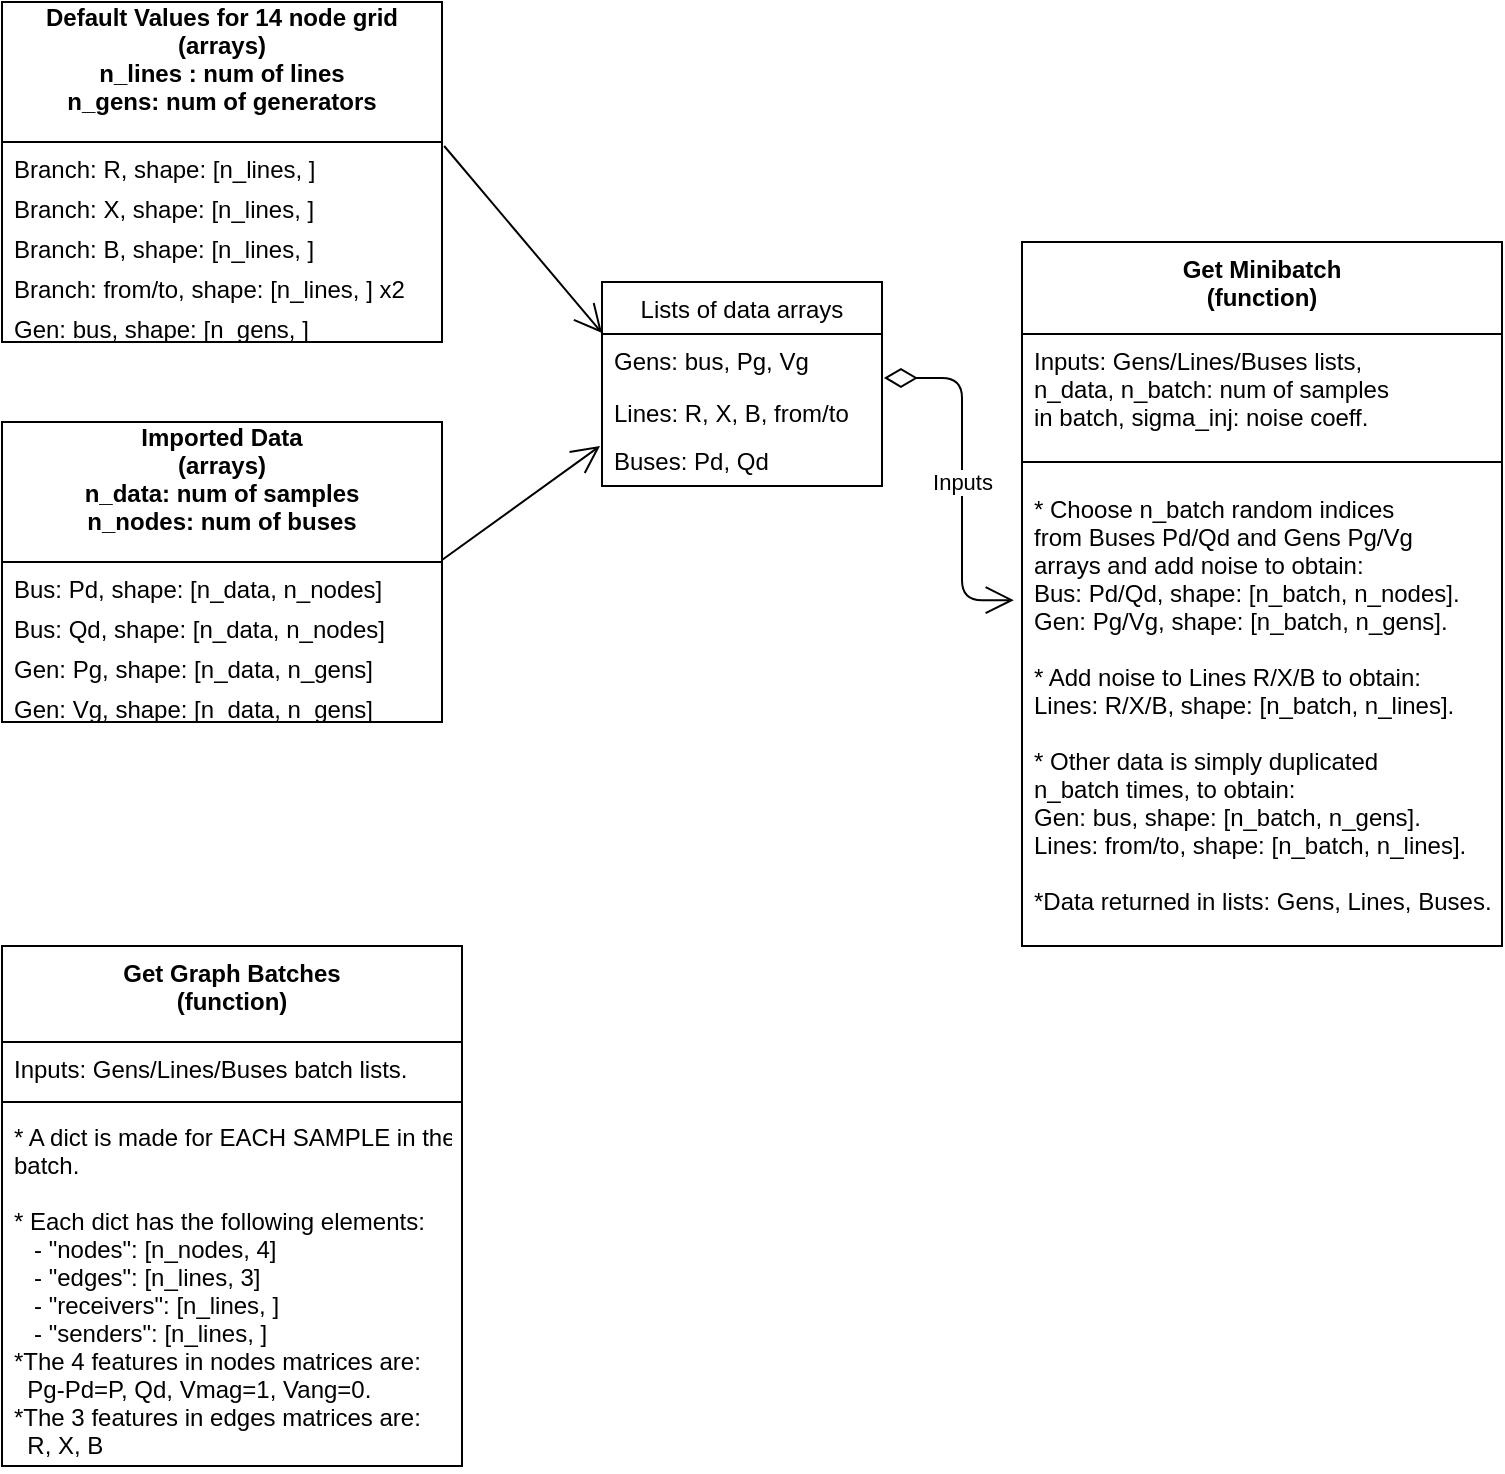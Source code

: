 <mxfile version="14.0.1" type="github">
  <diagram id="NX9X9Dx4tGmhcnGqsxjO" name="Page-1">
    <mxGraphModel dx="1221" dy="724" grid="1" gridSize="10" guides="1" tooltips="1" connect="1" arrows="1" fold="1" page="1" pageScale="1" pageWidth="850" pageHeight="1100" math="0" shadow="0">
      <root>
        <mxCell id="0" />
        <mxCell id="1" parent="0" />
        <mxCell id="xKvRT-cBqtyTfY7rPIqp-8" value="Imported Data&#xa;(arrays)&#xa;n_data: num of samples&#xa;n_nodes: num of buses&#xa;" style="swimlane;fontStyle=1;childLayout=stackLayout;horizontal=1;startSize=70;fillColor=none;horizontalStack=0;resizeParent=1;resizeParentMax=0;resizeLast=0;collapsible=1;marginBottom=0;" vertex="1" parent="1">
          <mxGeometry x="20" y="230" width="220" height="150" as="geometry" />
        </mxCell>
        <mxCell id="xKvRT-cBqtyTfY7rPIqp-9" value="Bus: Pd, shape:  [n_data, n_nodes]" style="text;strokeColor=none;fillColor=none;align=left;verticalAlign=top;spacingLeft=4;spacingRight=4;overflow=hidden;rotatable=0;points=[[0,0.5],[1,0.5]];portConstraint=eastwest;" vertex="1" parent="xKvRT-cBqtyTfY7rPIqp-8">
          <mxGeometry y="70" width="220" height="20" as="geometry" />
        </mxCell>
        <mxCell id="xKvRT-cBqtyTfY7rPIqp-10" value="Bus: Qd, shape:  [n_data, n_nodes]" style="text;strokeColor=none;fillColor=none;align=left;verticalAlign=top;spacingLeft=4;spacingRight=4;overflow=hidden;rotatable=0;points=[[0,0.5],[1,0.5]];portConstraint=eastwest;" vertex="1" parent="xKvRT-cBqtyTfY7rPIqp-8">
          <mxGeometry y="90" width="220" height="20" as="geometry" />
        </mxCell>
        <mxCell id="xKvRT-cBqtyTfY7rPIqp-11" value="Gen: Pg, shape:  [n_data, n_gens]&#xa;&#xa;" style="text;strokeColor=none;fillColor=none;align=left;verticalAlign=top;spacingLeft=4;spacingRight=4;overflow=hidden;rotatable=0;points=[[0,0.5],[1,0.5]];portConstraint=eastwest;" vertex="1" parent="xKvRT-cBqtyTfY7rPIqp-8">
          <mxGeometry y="110" width="220" height="20" as="geometry" />
        </mxCell>
        <mxCell id="xKvRT-cBqtyTfY7rPIqp-15" value="Gen: Vg, shape:  [n_data, n_gens]" style="text;strokeColor=none;fillColor=none;align=left;verticalAlign=top;spacingLeft=4;spacingRight=4;overflow=hidden;rotatable=0;points=[[0,0.5],[1,0.5]];portConstraint=eastwest;" vertex="1" parent="xKvRT-cBqtyTfY7rPIqp-8">
          <mxGeometry y="130" width="220" height="20" as="geometry" />
        </mxCell>
        <mxCell id="xKvRT-cBqtyTfY7rPIqp-17" value="Default Values for 14 node grid&#xa;(arrays)&#xa;n_lines : num of lines &#xa;n_gens: num of generators&#xa;" style="swimlane;fontStyle=1;childLayout=stackLayout;horizontal=1;startSize=70;fillColor=none;horizontalStack=0;resizeParent=1;resizeParentMax=0;resizeLast=0;collapsible=1;marginBottom=0;" vertex="1" parent="1">
          <mxGeometry x="20" y="20" width="220" height="170" as="geometry" />
        </mxCell>
        <mxCell id="xKvRT-cBqtyTfY7rPIqp-18" value="Branch: R, shape: [n_lines, ]" style="text;strokeColor=none;fillColor=none;align=left;verticalAlign=top;spacingLeft=4;spacingRight=4;overflow=hidden;rotatable=0;points=[[0,0.5],[1,0.5]];portConstraint=eastwest;" vertex="1" parent="xKvRT-cBqtyTfY7rPIqp-17">
          <mxGeometry y="70" width="220" height="20" as="geometry" />
        </mxCell>
        <mxCell id="xKvRT-cBqtyTfY7rPIqp-19" value="Branch: X, shape: [n_lines, ]" style="text;strokeColor=none;fillColor=none;align=left;verticalAlign=top;spacingLeft=4;spacingRight=4;overflow=hidden;rotatable=0;points=[[0,0.5],[1,0.5]];portConstraint=eastwest;" vertex="1" parent="xKvRT-cBqtyTfY7rPIqp-17">
          <mxGeometry y="90" width="220" height="20" as="geometry" />
        </mxCell>
        <mxCell id="xKvRT-cBqtyTfY7rPIqp-20" value="Branch: B, shape:  [n_lines, ]&#xa;&#xa;" style="text;strokeColor=none;fillColor=none;align=left;verticalAlign=top;spacingLeft=4;spacingRight=4;overflow=hidden;rotatable=0;points=[[0,0.5],[1,0.5]];portConstraint=eastwest;" vertex="1" parent="xKvRT-cBqtyTfY7rPIqp-17">
          <mxGeometry y="110" width="220" height="20" as="geometry" />
        </mxCell>
        <mxCell id="xKvRT-cBqtyTfY7rPIqp-21" value="Branch: from/to, shape:  [n_lines, ] x2" style="text;strokeColor=none;fillColor=none;align=left;verticalAlign=top;spacingLeft=4;spacingRight=4;overflow=hidden;rotatable=0;points=[[0,0.5],[1,0.5]];portConstraint=eastwest;" vertex="1" parent="xKvRT-cBqtyTfY7rPIqp-17">
          <mxGeometry y="130" width="220" height="20" as="geometry" />
        </mxCell>
        <mxCell id="xKvRT-cBqtyTfY7rPIqp-22" value="Gen: bus, shape:  [n_gens, ]" style="text;strokeColor=none;fillColor=none;align=left;verticalAlign=top;spacingLeft=4;spacingRight=4;overflow=hidden;rotatable=0;points=[[0,0.5],[1,0.5]];portConstraint=eastwest;" vertex="1" parent="xKvRT-cBqtyTfY7rPIqp-17">
          <mxGeometry y="150" width="220" height="20" as="geometry" />
        </mxCell>
        <mxCell id="xKvRT-cBqtyTfY7rPIqp-24" value="" style="endArrow=open;endFill=1;endSize=12;html=1;exitX=1.005;exitY=0.1;exitDx=0;exitDy=0;exitPerimeter=0;entryX=0;entryY=0.25;entryDx=0;entryDy=0;" edge="1" parent="1" source="xKvRT-cBqtyTfY7rPIqp-18" target="xKvRT-cBqtyTfY7rPIqp-35">
          <mxGeometry width="160" relative="1" as="geometry">
            <mxPoint x="350" y="240" as="sourcePoint" />
            <mxPoint x="320" y="130" as="targetPoint" />
          </mxGeometry>
        </mxCell>
        <mxCell id="xKvRT-cBqtyTfY7rPIqp-25" value="" style="endArrow=open;endFill=1;endSize=12;html=1;exitX=1;exitY=-0.05;exitDx=0;exitDy=0;exitPerimeter=0;entryX=-0.007;entryY=0.231;entryDx=0;entryDy=0;entryPerimeter=0;" edge="1" parent="1" source="xKvRT-cBqtyTfY7rPIqp-9" target="xKvRT-cBqtyTfY7rPIqp-38">
          <mxGeometry width="160" relative="1" as="geometry">
            <mxPoint x="350" y="240" as="sourcePoint" />
            <mxPoint x="320" y="280" as="targetPoint" />
          </mxGeometry>
        </mxCell>
        <mxCell id="xKvRT-cBqtyTfY7rPIqp-30" value="Get Minibatch&#xa;(function)&#xa;" style="swimlane;fontStyle=1;align=center;verticalAlign=top;childLayout=stackLayout;horizontal=1;startSize=46;horizontalStack=0;resizeParent=1;resizeParentMax=0;resizeLast=0;collapsible=1;marginBottom=0;" vertex="1" parent="1">
          <mxGeometry x="530" y="140" width="240" height="352" as="geometry" />
        </mxCell>
        <mxCell id="xKvRT-cBqtyTfY7rPIqp-31" value="Inputs: Gens/Lines/Buses lists, &#xa;n_data, n_batch: num of samples &#xa;in batch, sigma_inj: noise coeff.&#xa;&#xa;" style="text;strokeColor=none;fillColor=none;align=left;verticalAlign=top;spacingLeft=4;spacingRight=4;overflow=hidden;rotatable=0;points=[[0,0.5],[1,0.5]];portConstraint=eastwest;" vertex="1" parent="xKvRT-cBqtyTfY7rPIqp-30">
          <mxGeometry y="46" width="240" height="54" as="geometry" />
        </mxCell>
        <mxCell id="xKvRT-cBqtyTfY7rPIqp-32" value="" style="line;strokeWidth=1;fillColor=none;align=left;verticalAlign=middle;spacingTop=-1;spacingLeft=3;spacingRight=3;rotatable=0;labelPosition=right;points=[];portConstraint=eastwest;" vertex="1" parent="xKvRT-cBqtyTfY7rPIqp-30">
          <mxGeometry y="100" width="240" height="20" as="geometry" />
        </mxCell>
        <mxCell id="xKvRT-cBqtyTfY7rPIqp-45" value="* Choose n_batch random indices &#xa;from Buses Pd/Qd and Gens Pg/Vg&#xa;arrays and add noise to obtain:&#xa;Bus: Pd/Qd, shape: [n_batch, n_nodes].&#xa;Gen: Pg/Vg, shape: [n_batch, n_gens].&#xa;&#xa;* Add noise to Lines R/X/B to obtain:&#xa;Lines: R/X/B, shape: [n_batch, n_lines].&#xa;&#xa;* Other data is simply duplicated  &#xa;n_batch times, to obtain:&#xa;Gen: bus, shape: [n_batch, n_gens].&#xa;Lines: from/to, shape: [n_batch, n_lines].&#xa;&#xa;*Data returned in lists: Gens, Lines, Buses.&#xa; " style="text;strokeColor=none;fillColor=none;align=left;verticalAlign=top;spacingLeft=4;spacingRight=4;overflow=hidden;rotatable=0;points=[[0,0.5],[1,0.5]];portConstraint=eastwest;" vertex="1" parent="xKvRT-cBqtyTfY7rPIqp-30">
          <mxGeometry y="120" width="240" height="232" as="geometry" />
        </mxCell>
        <mxCell id="xKvRT-cBqtyTfY7rPIqp-35" value="Lists of data arrays" style="swimlane;fontStyle=0;childLayout=stackLayout;horizontal=1;startSize=26;fillColor=none;horizontalStack=0;resizeParent=1;resizeParentMax=0;resizeLast=0;collapsible=1;marginBottom=0;" vertex="1" parent="1">
          <mxGeometry x="320" y="160" width="140" height="102" as="geometry" />
        </mxCell>
        <mxCell id="xKvRT-cBqtyTfY7rPIqp-37" value="Gens: bus, Pg, Vg" style="text;strokeColor=none;fillColor=none;align=left;verticalAlign=top;spacingLeft=4;spacingRight=4;overflow=hidden;rotatable=0;points=[[0,0.5],[1,0.5]];portConstraint=eastwest;" vertex="1" parent="xKvRT-cBqtyTfY7rPIqp-35">
          <mxGeometry y="26" width="140" height="26" as="geometry" />
        </mxCell>
        <mxCell id="xKvRT-cBqtyTfY7rPIqp-36" value="Lines: R, X, B, from/to" style="text;strokeColor=none;fillColor=none;align=left;verticalAlign=top;spacingLeft=4;spacingRight=4;overflow=hidden;rotatable=0;points=[[0,0.5],[1,0.5]];portConstraint=eastwest;" vertex="1" parent="xKvRT-cBqtyTfY7rPIqp-35">
          <mxGeometry y="52" width="140" height="24" as="geometry" />
        </mxCell>
        <mxCell id="xKvRT-cBqtyTfY7rPIqp-38" value="Buses: Pd, Qd" style="text;strokeColor=none;fillColor=none;align=left;verticalAlign=top;spacingLeft=4;spacingRight=4;overflow=hidden;rotatable=0;points=[[0,0.5],[1,0.5]];portConstraint=eastwest;" vertex="1" parent="xKvRT-cBqtyTfY7rPIqp-35">
          <mxGeometry y="76" width="140" height="26" as="geometry" />
        </mxCell>
        <mxCell id="xKvRT-cBqtyTfY7rPIqp-41" value="Inputs" style="endArrow=open;html=1;endSize=12;startArrow=diamondThin;startSize=14;startFill=0;edgeStyle=orthogonalEdgeStyle;exitX=1.007;exitY=-0.167;exitDx=0;exitDy=0;exitPerimeter=0;entryX=-0.017;entryY=0.341;entryDx=0;entryDy=0;entryPerimeter=0;" edge="1" parent="1" source="xKvRT-cBqtyTfY7rPIqp-36">
          <mxGeometry x="0.034" relative="1" as="geometry">
            <mxPoint x="330" y="320" as="sourcePoint" />
            <mxPoint x="525.92" y="319.112" as="targetPoint" />
            <Array as="points">
              <mxPoint x="500" y="208" />
              <mxPoint x="500" y="319" />
            </Array>
            <mxPoint as="offset" />
          </mxGeometry>
        </mxCell>
        <mxCell id="xKvRT-cBqtyTfY7rPIqp-46" value="Get Graph Batches&#xa;(function)" style="swimlane;fontStyle=1;align=center;verticalAlign=top;childLayout=stackLayout;horizontal=1;startSize=48;horizontalStack=0;resizeParent=1;resizeParentMax=0;resizeLast=0;collapsible=1;marginBottom=0;" vertex="1" parent="1">
          <mxGeometry x="20" y="492" width="230" height="260" as="geometry" />
        </mxCell>
        <mxCell id="xKvRT-cBqtyTfY7rPIqp-47" value="Inputs: Gens/Lines/Buses batch lists." style="text;strokeColor=none;fillColor=none;align=left;verticalAlign=top;spacingLeft=4;spacingRight=4;overflow=hidden;rotatable=0;points=[[0,0.5],[1,0.5]];portConstraint=eastwest;" vertex="1" parent="xKvRT-cBqtyTfY7rPIqp-46">
          <mxGeometry y="48" width="230" height="26" as="geometry" />
        </mxCell>
        <mxCell id="xKvRT-cBqtyTfY7rPIqp-48" value="" style="line;strokeWidth=1;fillColor=none;align=left;verticalAlign=middle;spacingTop=-1;spacingLeft=3;spacingRight=3;rotatable=0;labelPosition=right;points=[];portConstraint=eastwest;" vertex="1" parent="xKvRT-cBqtyTfY7rPIqp-46">
          <mxGeometry y="74" width="230" height="8" as="geometry" />
        </mxCell>
        <mxCell id="xKvRT-cBqtyTfY7rPIqp-49" value="* A dict is made for EACH SAMPLE in the&#xa;batch. &#xa;&#xa;* Each dict has the following elements:&#xa;   - &quot;nodes&quot;: [n_nodes, 4]&#xa;   - &quot;edges&quot;: [n_lines, 3]&#xa;   - &quot;receivers&quot;: [n_lines, ]&#xa;   - &quot;senders&quot;: [n_lines, ]&#xa;*The 4 features in nodes matrices are:&#xa;  Pg-Pd=P, Qd, Vmag=1, Vang=0. &#xa;*The 3 features in edges matrices are:&#xa;  R, X, B&#xa;&#xa;&#xa;" style="text;strokeColor=none;fillColor=none;align=left;verticalAlign=top;spacingLeft=4;spacingRight=4;overflow=hidden;rotatable=0;points=[[0,0.5],[1,0.5]];portConstraint=eastwest;" vertex="1" parent="xKvRT-cBqtyTfY7rPIqp-46">
          <mxGeometry y="82" width="230" height="178" as="geometry" />
        </mxCell>
      </root>
    </mxGraphModel>
  </diagram>
</mxfile>
